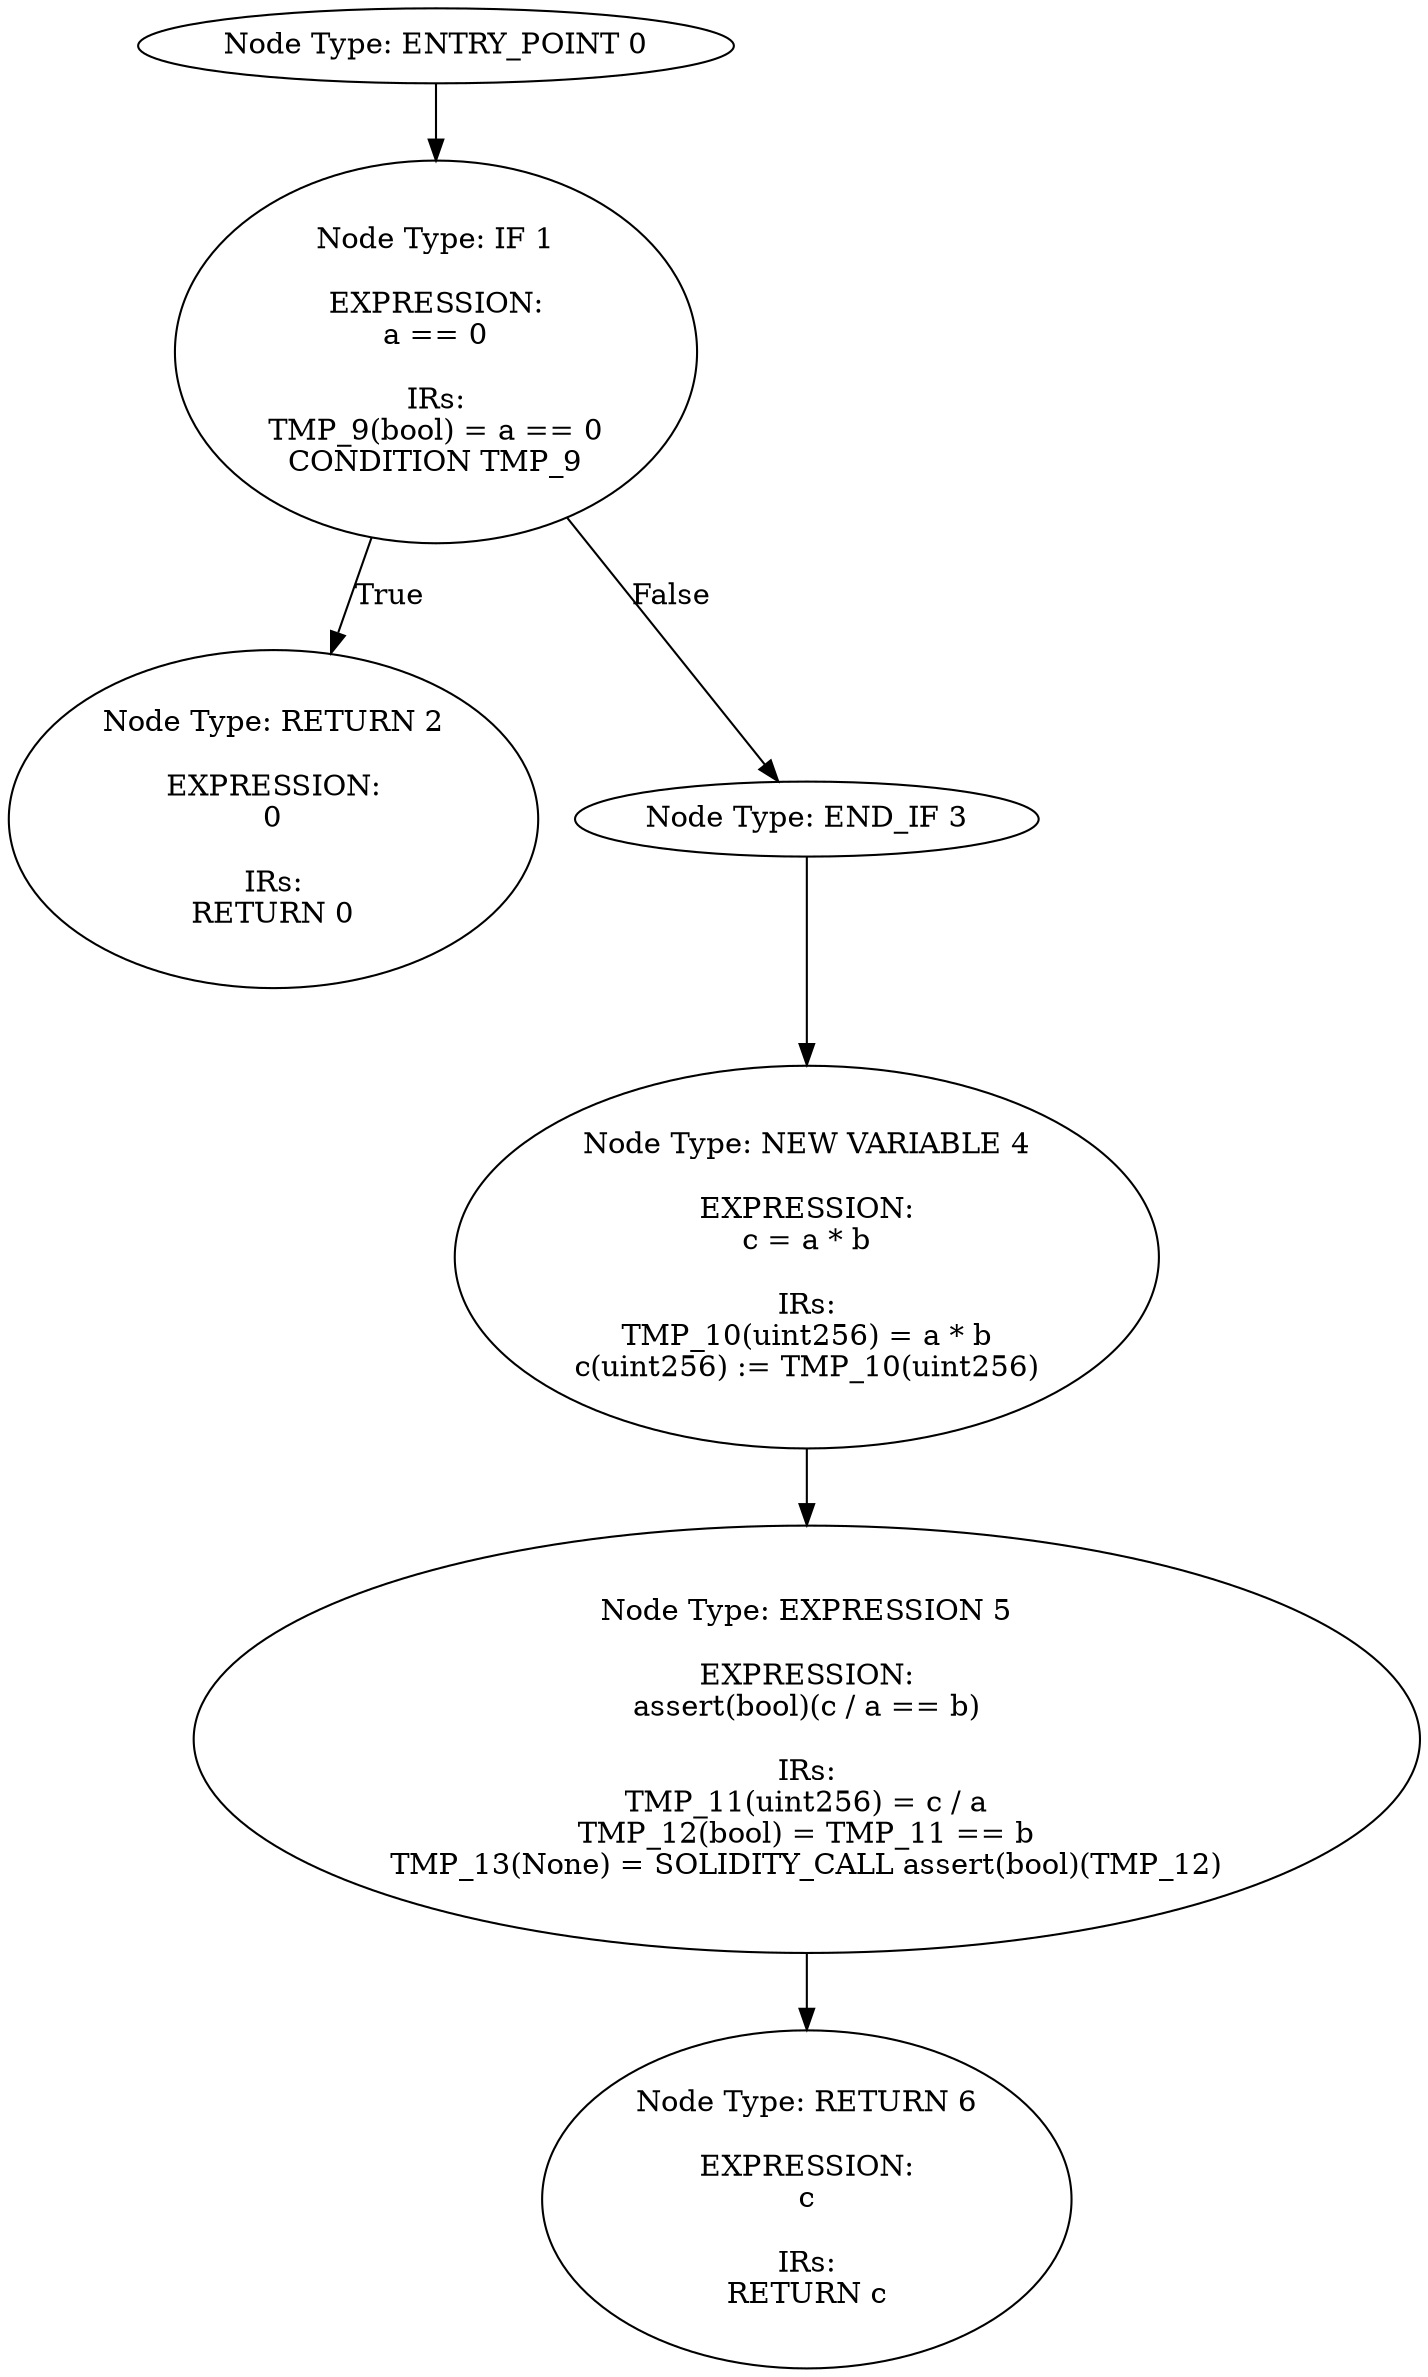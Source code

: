 digraph{
0[label="Node Type: ENTRY_POINT 0
"];
0->1;
1[label="Node Type: IF 1

EXPRESSION:
a == 0

IRs:
TMP_9(bool) = a == 0
CONDITION TMP_9"];
1->2[label="True"];
1->3[label="False"];
2[label="Node Type: RETURN 2

EXPRESSION:
0

IRs:
RETURN 0"];
3[label="Node Type: END_IF 3
"];
3->4;
4[label="Node Type: NEW VARIABLE 4

EXPRESSION:
c = a * b

IRs:
TMP_10(uint256) = a * b
c(uint256) := TMP_10(uint256)"];
4->5;
5[label="Node Type: EXPRESSION 5

EXPRESSION:
assert(bool)(c / a == b)

IRs:
TMP_11(uint256) = c / a
TMP_12(bool) = TMP_11 == b
TMP_13(None) = SOLIDITY_CALL assert(bool)(TMP_12)"];
5->6;
6[label="Node Type: RETURN 6

EXPRESSION:
c

IRs:
RETURN c"];
}
